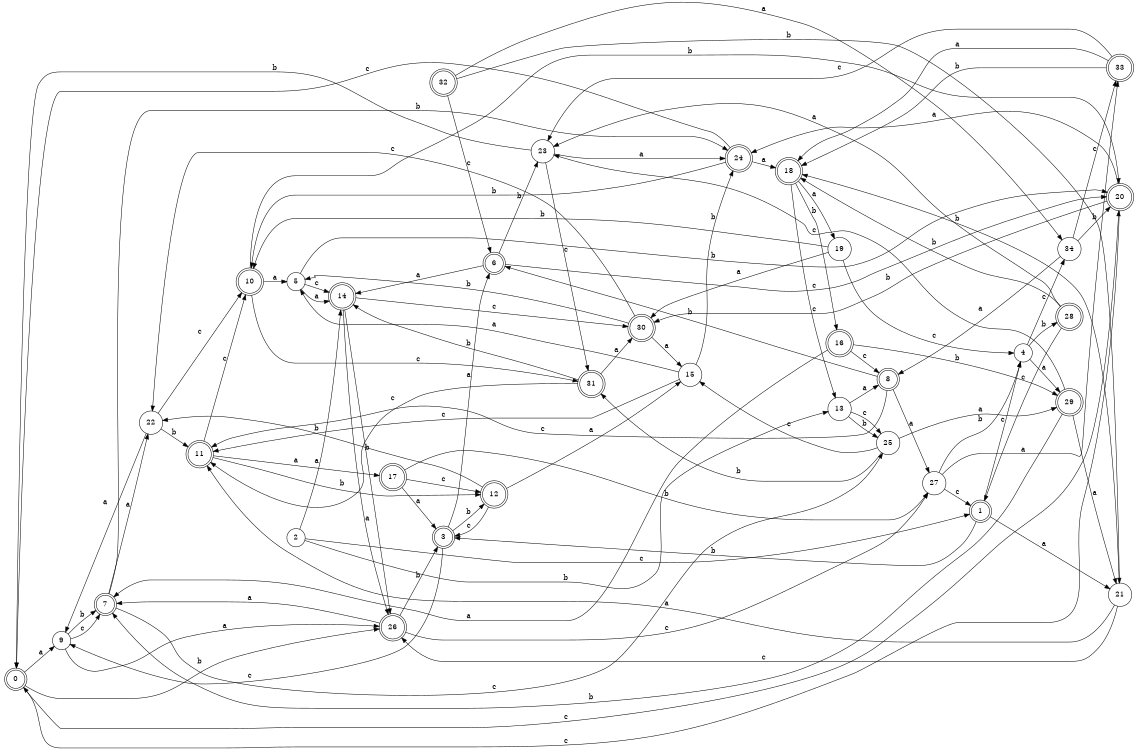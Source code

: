 digraph n28_7 {
__start0 [label="" shape="none"];

rankdir=LR;
size="8,5";

s0 [style="rounded,filled", color="black", fillcolor="white" shape="doublecircle", label="0"];
s1 [style="rounded,filled", color="black", fillcolor="white" shape="doublecircle", label="1"];
s2 [style="filled", color="black", fillcolor="white" shape="circle", label="2"];
s3 [style="rounded,filled", color="black", fillcolor="white" shape="doublecircle", label="3"];
s4 [style="filled", color="black", fillcolor="white" shape="circle", label="4"];
s5 [style="filled", color="black", fillcolor="white" shape="circle", label="5"];
s6 [style="rounded,filled", color="black", fillcolor="white" shape="doublecircle", label="6"];
s7 [style="rounded,filled", color="black", fillcolor="white" shape="doublecircle", label="7"];
s8 [style="rounded,filled", color="black", fillcolor="white" shape="doublecircle", label="8"];
s9 [style="filled", color="black", fillcolor="white" shape="circle", label="9"];
s10 [style="rounded,filled", color="black", fillcolor="white" shape="doublecircle", label="10"];
s11 [style="rounded,filled", color="black", fillcolor="white" shape="doublecircle", label="11"];
s12 [style="rounded,filled", color="black", fillcolor="white" shape="doublecircle", label="12"];
s13 [style="filled", color="black", fillcolor="white" shape="circle", label="13"];
s14 [style="rounded,filled", color="black", fillcolor="white" shape="doublecircle", label="14"];
s15 [style="filled", color="black", fillcolor="white" shape="circle", label="15"];
s16 [style="rounded,filled", color="black", fillcolor="white" shape="doublecircle", label="16"];
s17 [style="rounded,filled", color="black", fillcolor="white" shape="doublecircle", label="17"];
s18 [style="rounded,filled", color="black", fillcolor="white" shape="doublecircle", label="18"];
s19 [style="filled", color="black", fillcolor="white" shape="circle", label="19"];
s20 [style="rounded,filled", color="black", fillcolor="white" shape="doublecircle", label="20"];
s21 [style="filled", color="black", fillcolor="white" shape="circle", label="21"];
s22 [style="filled", color="black", fillcolor="white" shape="circle", label="22"];
s23 [style="filled", color="black", fillcolor="white" shape="circle", label="23"];
s24 [style="rounded,filled", color="black", fillcolor="white" shape="doublecircle", label="24"];
s25 [style="filled", color="black", fillcolor="white" shape="circle", label="25"];
s26 [style="rounded,filled", color="black", fillcolor="white" shape="doublecircle", label="26"];
s27 [style="filled", color="black", fillcolor="white" shape="circle", label="27"];
s28 [style="rounded,filled", color="black", fillcolor="white" shape="doublecircle", label="28"];
s29 [style="rounded,filled", color="black", fillcolor="white" shape="doublecircle", label="29"];
s30 [style="rounded,filled", color="black", fillcolor="white" shape="doublecircle", label="30"];
s31 [style="rounded,filled", color="black", fillcolor="white" shape="doublecircle", label="31"];
s32 [style="rounded,filled", color="black", fillcolor="white" shape="doublecircle", label="32"];
s33 [style="rounded,filled", color="black", fillcolor="white" shape="doublecircle", label="33"];
s34 [style="filled", color="black", fillcolor="white" shape="circle", label="34"];
s0 -> s9 [label="a"];
s0 -> s26 [label="b"];
s0 -> s20 [label="c"];
s1 -> s21 [label="a"];
s1 -> s3 [label="b"];
s1 -> s4 [label="c"];
s2 -> s14 [label="a"];
s2 -> s13 [label="b"];
s2 -> s1 [label="c"];
s3 -> s6 [label="a"];
s3 -> s12 [label="b"];
s3 -> s9 [label="c"];
s4 -> s29 [label="a"];
s4 -> s28 [label="b"];
s4 -> s34 [label="c"];
s5 -> s14 [label="a"];
s5 -> s20 [label="b"];
s5 -> s14 [label="c"];
s6 -> s14 [label="a"];
s6 -> s23 [label="b"];
s6 -> s20 [label="c"];
s7 -> s22 [label="a"];
s7 -> s24 [label="b"];
s7 -> s25 [label="c"];
s8 -> s27 [label="a"];
s8 -> s6 [label="b"];
s8 -> s11 [label="c"];
s9 -> s26 [label="a"];
s9 -> s7 [label="b"];
s9 -> s7 [label="c"];
s10 -> s5 [label="a"];
s10 -> s20 [label="b"];
s10 -> s31 [label="c"];
s11 -> s17 [label="a"];
s11 -> s12 [label="b"];
s11 -> s10 [label="c"];
s12 -> s15 [label="a"];
s12 -> s22 [label="b"];
s12 -> s3 [label="c"];
s13 -> s8 [label="a"];
s13 -> s25 [label="b"];
s13 -> s25 [label="c"];
s14 -> s26 [label="a"];
s14 -> s26 [label="b"];
s14 -> s30 [label="c"];
s15 -> s5 [label="a"];
s15 -> s24 [label="b"];
s15 -> s11 [label="c"];
s16 -> s7 [label="a"];
s16 -> s29 [label="b"];
s16 -> s8 [label="c"];
s17 -> s3 [label="a"];
s17 -> s27 [label="b"];
s17 -> s12 [label="c"];
s18 -> s19 [label="a"];
s18 -> s16 [label="b"];
s18 -> s13 [label="c"];
s19 -> s30 [label="a"];
s19 -> s10 [label="b"];
s19 -> s4 [label="c"];
s20 -> s24 [label="a"];
s20 -> s30 [label="b"];
s20 -> s0 [label="c"];
s21 -> s11 [label="a"];
s21 -> s18 [label="b"];
s21 -> s26 [label="c"];
s22 -> s9 [label="a"];
s22 -> s11 [label="b"];
s22 -> s10 [label="c"];
s23 -> s24 [label="a"];
s23 -> s0 [label="b"];
s23 -> s31 [label="c"];
s24 -> s18 [label="a"];
s24 -> s10 [label="b"];
s24 -> s0 [label="c"];
s25 -> s29 [label="a"];
s25 -> s31 [label="b"];
s25 -> s15 [label="c"];
s26 -> s7 [label="a"];
s26 -> s3 [label="b"];
s26 -> s27 [label="c"];
s27 -> s33 [label="a"];
s27 -> s4 [label="b"];
s27 -> s1 [label="c"];
s28 -> s23 [label="a"];
s28 -> s18 [label="b"];
s28 -> s1 [label="c"];
s29 -> s21 [label="a"];
s29 -> s7 [label="b"];
s29 -> s23 [label="c"];
s30 -> s15 [label="a"];
s30 -> s5 [label="b"];
s30 -> s22 [label="c"];
s31 -> s30 [label="a"];
s31 -> s14 [label="b"];
s31 -> s11 [label="c"];
s32 -> s34 [label="a"];
s32 -> s21 [label="b"];
s32 -> s6 [label="c"];
s33 -> s18 [label="a"];
s33 -> s18 [label="b"];
s33 -> s23 [label="c"];
s34 -> s8 [label="a"];
s34 -> s20 [label="b"];
s34 -> s33 [label="c"];

}